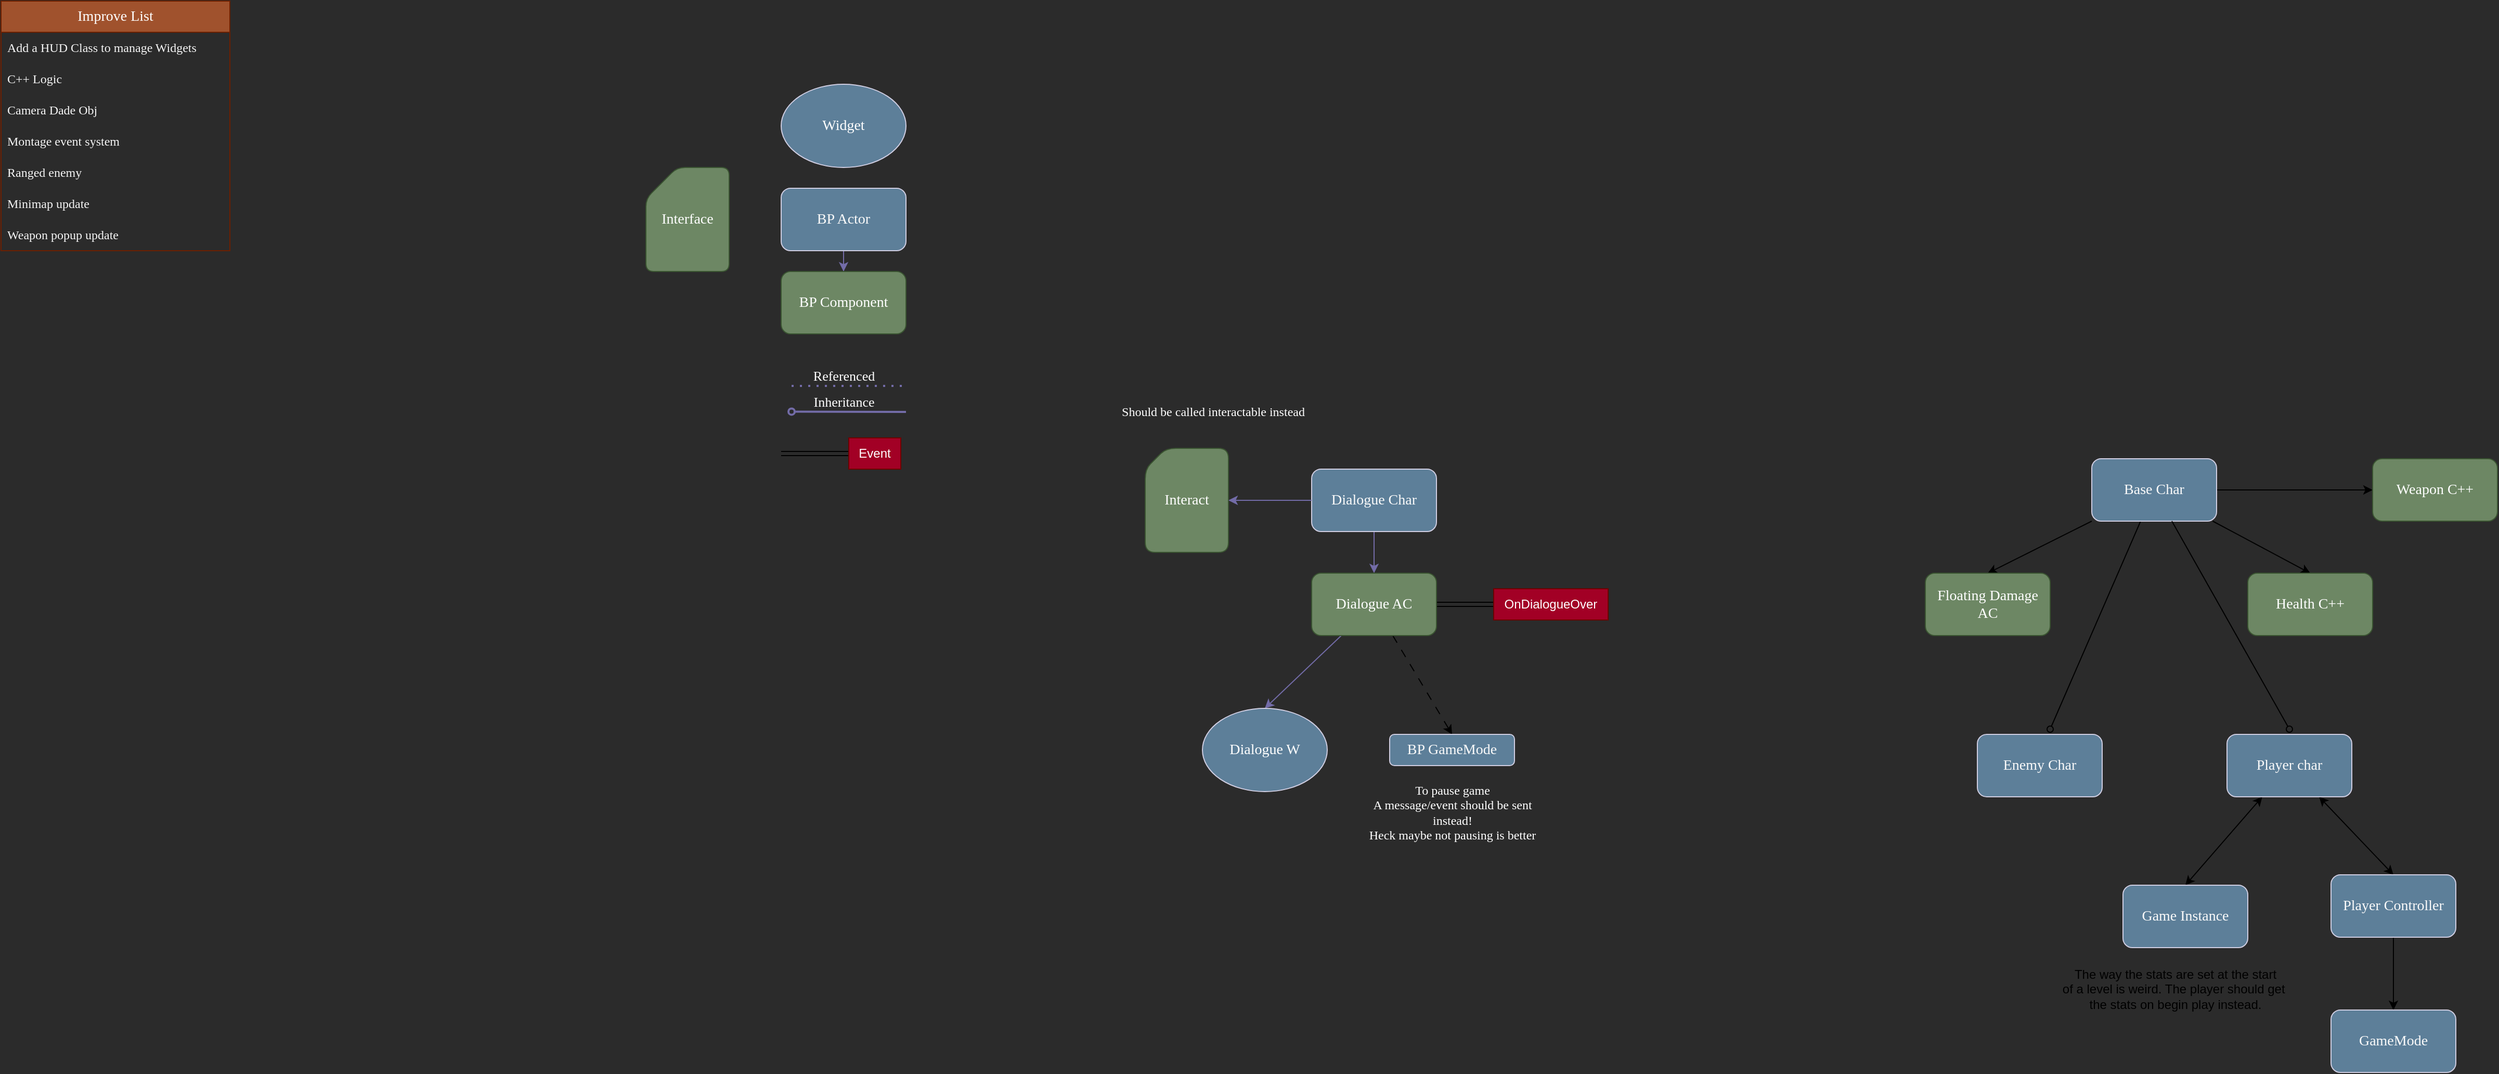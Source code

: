 <mxfile version="27.0.9">
  <diagram name="Page-1" id="vQkjQPH0nNXgujTa5CfO">
    <mxGraphModel dx="2127" dy="1860" grid="1" gridSize="10" guides="1" tooltips="1" connect="1" arrows="1" fold="1" page="1" pageScale="1" pageWidth="850" pageHeight="1100" background="#2B2B2B" math="0" shadow="0">
      <root>
        <mxCell id="0" />
        <mxCell id="1" parent="0" />
        <mxCell id="pJZorYf-fG8bxs0vKY6Z-65" style="edgeStyle=orthogonalEdgeStyle;rounded=0;orthogonalLoop=1;jettySize=auto;html=1;entryX=0.5;entryY=0;entryDx=0;entryDy=0;strokeColor=#736CA8;fontFamily=Helvetica;fontSize=12;fontColor=#1A1A1A;labelBackgroundColor=none;resizable=0;" parent="1" source="pJZorYf-fG8bxs0vKY6Z-2" target="pJZorYf-fG8bxs0vKY6Z-3" edge="1">
          <mxGeometry relative="1" as="geometry" />
        </mxCell>
        <mxCell id="pJZorYf-fG8bxs0vKY6Z-2" value="&lt;font face=&quot;Lucida Console&quot; style=&quot;font-size: 14px; color: rgb(250, 250, 250);&quot;&gt;BP Actor&lt;/font&gt;" style="rounded=1;whiteSpace=wrap;html=1;strokeColor=#D0CEE2;fontColor=#1A1A1A;fillColor=#5D7F99;labelBackgroundColor=none;" parent="1" vertex="1">
          <mxGeometry x="20" y="30" width="120" height="60" as="geometry" />
        </mxCell>
        <mxCell id="pJZorYf-fG8bxs0vKY6Z-3" value="&lt;font face=&quot;Lucida Console&quot; style=&quot;font-size: 14px;&quot;&gt;BP Component&lt;/font&gt;" style="rounded=1;whiteSpace=wrap;html=1;strokeColor=#3A5431;fontColor=#ffffff;fillColor=#6d8764;labelBackgroundColor=none;" parent="1" vertex="1">
          <mxGeometry x="20" y="110" width="120" height="60" as="geometry" />
        </mxCell>
        <mxCell id="pJZorYf-fG8bxs0vKY6Z-52" value="" style="endArrow=none;dashed=1;html=1;dashPattern=1 3;strokeWidth=2;rounded=0;strokeColor=#736CA8;fontFamily=Helvetica;fontSize=12;fontColor=#1A1A1A;labelBackgroundColor=none;" parent="1" edge="1">
          <mxGeometry width="50" height="50" relative="1" as="geometry">
            <mxPoint x="30" y="220" as="sourcePoint" />
            <mxPoint x="140" y="220" as="targetPoint" />
          </mxGeometry>
        </mxCell>
        <mxCell id="pJZorYf-fG8bxs0vKY6Z-54" value="&lt;font face=&quot;Lucida Console&quot; style=&quot;color: rgb(255, 255, 255); font-size: 13px;&quot;&gt;Referenced&lt;/font&gt;" style="edgeLabel;html=1;align=center;verticalAlign=middle;resizable=0;points=[];rounded=1;strokeColor=#D0CEE2;fontFamily=Helvetica;fontSize=12;fontColor=#1A1A1A;labelBackgroundColor=none;fillColor=#5D7F99;" parent="pJZorYf-fG8bxs0vKY6Z-52" vertex="1" connectable="0">
          <mxGeometry x="0.033" relative="1" as="geometry">
            <mxPoint x="-7" y="-10" as="offset" />
          </mxGeometry>
        </mxCell>
        <mxCell id="pJZorYf-fG8bxs0vKY6Z-58" value="&lt;font face=&quot;Lucida Console&quot; style=&quot;font-size: 14px; color: rgb(255, 255, 255);&quot;&gt;Widget&lt;/font&gt;" style="ellipse;whiteSpace=wrap;html=1;rounded=1;strokeColor=#D0CEE2;align=center;verticalAlign=middle;fontFamily=Helvetica;fontSize=12;fontColor=#1A1A1A;labelBackgroundColor=none;resizable=0;fillColor=#5D7F99;gradientColor=none;" parent="1" vertex="1">
          <mxGeometry x="20" y="-70" width="120" height="80" as="geometry" />
        </mxCell>
        <mxCell id="pJZorYf-fG8bxs0vKY6Z-63" style="edgeStyle=orthogonalEdgeStyle;rounded=0;orthogonalLoop=1;jettySize=auto;html=1;entryX=0.5;entryY=0;entryDx=0;entryDy=0;strokeColor=#736CA8;fontFamily=Helvetica;fontSize=12;fontColor=#1A1A1A;labelBackgroundColor=none;resizable=0;" parent="1" source="pJZorYf-fG8bxs0vKY6Z-61" target="pJZorYf-fG8bxs0vKY6Z-62" edge="1">
          <mxGeometry relative="1" as="geometry" />
        </mxCell>
        <mxCell id="pJZorYf-fG8bxs0vKY6Z-61" value="&lt;font face=&quot;Lucida Console&quot; style=&quot;font-size: 14px; color: rgb(250, 250, 250);&quot;&gt;Dialogue Char&lt;/font&gt;" style="rounded=1;whiteSpace=wrap;html=1;strokeColor=#D0CEE2;fontColor=#1A1A1A;fillColor=#5D7F99;labelBackgroundColor=none;align=center;verticalAlign=middle;fontFamily=Helvetica;fontSize=12;resizable=0;" parent="1" vertex="1">
          <mxGeometry x="530" y="300" width="120" height="60" as="geometry" />
        </mxCell>
        <mxCell id="pJZorYf-fG8bxs0vKY6Z-78" style="edgeStyle=none;rounded=0;orthogonalLoop=1;jettySize=auto;html=1;entryX=0.5;entryY=0;entryDx=0;entryDy=0;strokeColor=#736CA8;fontFamily=Helvetica;fontSize=12;fontColor=#1A1A1A;labelBackgroundColor=none;autosize=1;resizable=0;" parent="1" source="pJZorYf-fG8bxs0vKY6Z-62" target="pJZorYf-fG8bxs0vKY6Z-77" edge="1">
          <mxGeometry relative="1" as="geometry" />
        </mxCell>
        <mxCell id="lLQkDeXX_7Up4BZqoYKP-2" style="edgeStyle=none;rounded=0;orthogonalLoop=1;jettySize=auto;html=1;entryX=0.5;entryY=0;entryDx=0;entryDy=0;dashed=1;dashPattern=8 8;" parent="1" source="pJZorYf-fG8bxs0vKY6Z-62" target="pJZorYf-fG8bxs0vKY6Z-80" edge="1">
          <mxGeometry relative="1" as="geometry" />
        </mxCell>
        <mxCell id="upC0CkmydvSWev3tTeEb-4" style="edgeStyle=none;rounded=0;orthogonalLoop=1;jettySize=auto;html=1;entryX=0;entryY=0.5;entryDx=0;entryDy=0;fontFamily=Helvetica;fontSize=12;fontColor=#1A1A1A;labelBackgroundColor=none;autosize=1;resizable=0;shape=link;" parent="1" source="pJZorYf-fG8bxs0vKY6Z-62" target="upC0CkmydvSWev3tTeEb-3" edge="1">
          <mxGeometry relative="1" as="geometry" />
        </mxCell>
        <mxCell id="pJZorYf-fG8bxs0vKY6Z-62" value="&lt;font face=&quot;Lucida Console&quot; style=&quot;font-size: 14px;&quot;&gt;Dialogue AC&lt;/font&gt;" style="rounded=1;whiteSpace=wrap;html=1;strokeColor=#3A5431;fontColor=#ffffff;fillColor=#6d8764;labelBackgroundColor=none;align=center;verticalAlign=middle;fontFamily=Helvetica;fontSize=12;resizable=1;movable=1;rotatable=1;deletable=1;editable=1;locked=0;connectable=1;" parent="1" vertex="1">
          <mxGeometry x="530" y="400" width="120" height="60" as="geometry" />
        </mxCell>
        <mxCell id="pJZorYf-fG8bxs0vKY6Z-66" value="&lt;font face=&quot;Lucida Console&quot; style=&quot;font-size: 14px; color: rgb(255, 255, 255);&quot;&gt;Interface&lt;/font&gt;" style="shape=card;whiteSpace=wrap;html=1;rounded=1;strokeColor=#3A5431;align=center;verticalAlign=middle;fontFamily=Helvetica;fontSize=12;fontColor=#ffffff;labelBackgroundColor=none;resizable=0;fillColor=#6d8764;arcSize=15;" parent="1" vertex="1">
          <mxGeometry x="-110" y="10" width="80" height="100" as="geometry" />
        </mxCell>
        <mxCell id="pJZorYf-fG8bxs0vKY6Z-70" value="&lt;font face=&quot;Lucida Console&quot; style=&quot;font-size: 14px; color: rgb(255, 255, 255);&quot;&gt;Interact&lt;/font&gt;" style="shape=card;whiteSpace=wrap;html=1;rounded=1;strokeColor=#3A5431;align=center;verticalAlign=middle;fontFamily=Helvetica;fontSize=12;fontColor=#ffffff;labelBackgroundColor=none;resizable=0;fillColor=#6d8764;arcSize=19;size=20;" parent="1" vertex="1">
          <mxGeometry x="370" y="280" width="80" height="100" as="geometry" />
        </mxCell>
        <mxCell id="pJZorYf-fG8bxs0vKY6Z-71" value="&lt;font face=&quot;Lucida Console&quot; style=&quot;color: rgb(255, 255, 255);&quot;&gt;Should be called interactable instead&lt;/font&gt;" style="text;html=1;align=center;verticalAlign=middle;resizable=0;points=[];autosize=1;strokeColor=none;fillColor=none;fontFamily=Helvetica;fontSize=12;fontColor=default;labelBackgroundColor=none;" parent="1" vertex="1">
          <mxGeometry x="290" y="230" width="290" height="30" as="geometry" />
        </mxCell>
        <mxCell id="pJZorYf-fG8bxs0vKY6Z-76" style="edgeStyle=none;rounded=0;orthogonalLoop=1;jettySize=auto;html=1;entryX=1;entryY=0.5;entryDx=0;entryDy=0;entryPerimeter=0;strokeColor=#736CA8;fontFamily=Helvetica;fontSize=12;fontColor=#1A1A1A;labelBackgroundColor=none;autosize=1;resizable=0;" parent="1" source="pJZorYf-fG8bxs0vKY6Z-61" target="pJZorYf-fG8bxs0vKY6Z-70" edge="1">
          <mxGeometry relative="1" as="geometry" />
        </mxCell>
        <mxCell id="pJZorYf-fG8bxs0vKY6Z-77" value="&lt;font face=&quot;Lucida Console&quot; style=&quot;font-size: 14px; color: rgb(255, 255, 255);&quot;&gt;Dialogue W&lt;/font&gt;" style="ellipse;whiteSpace=wrap;html=1;rounded=1;strokeColor=#D0CEE2;align=center;verticalAlign=middle;fontFamily=Helvetica;fontSize=12;fontColor=#1A1A1A;labelBackgroundColor=none;resizable=0;fillColor=#5D7F99;gradientColor=none;" parent="1" vertex="1">
          <mxGeometry x="425.0" y="530" width="120" height="80" as="geometry" />
        </mxCell>
        <mxCell id="pJZorYf-fG8bxs0vKY6Z-80" value="&lt;font face=&quot;Lucida Console&quot; color=&quot;#fafafa&quot;&gt;&lt;span style=&quot;font-size: 14px;&quot;&gt;BP GameMode&lt;/span&gt;&lt;/font&gt;" style="rounded=1;whiteSpace=wrap;html=1;strokeColor=#D0CEE2;fontColor=#1A1A1A;fillColor=#5D7F99;labelBackgroundColor=none;align=center;verticalAlign=middle;fontFamily=Helvetica;fontSize=12;autosize=1;resizable=0;" parent="1" vertex="1">
          <mxGeometry x="605" y="555" width="120" height="30" as="geometry" />
        </mxCell>
        <mxCell id="upC0CkmydvSWev3tTeEb-1" value="&lt;font face=&quot;Lucida Console&quot; style=&quot;color: rgb(255, 255, 255);&quot;&gt;To pause game&lt;/font&gt;&lt;div&gt;&lt;font face=&quot;Lucida Console&quot; style=&quot;color: rgb(255, 255, 255);&quot;&gt;A message/event should be sent&lt;/font&gt;&lt;/div&gt;&lt;div&gt;&lt;font face=&quot;Lucida Console&quot; style=&quot;color: rgb(255, 255, 255);&quot;&gt;instead!&lt;/font&gt;&lt;/div&gt;&lt;div&gt;&lt;font face=&quot;Lucida Console&quot; style=&quot;color: rgb(255, 255, 255);&quot;&gt;Heck maybe not pausing is better&lt;/font&gt;&lt;/div&gt;" style="text;html=1;align=center;verticalAlign=middle;resizable=0;points=[];autosize=1;strokeColor=none;fillColor=none;fontFamily=Helvetica;fontSize=12;fontColor=default;labelBackgroundColor=none;" parent="1" vertex="1">
          <mxGeometry x="540" y="595" width="250" height="70" as="geometry" />
        </mxCell>
        <mxCell id="upC0CkmydvSWev3tTeEb-7" style="edgeStyle=none;rounded=0;orthogonalLoop=1;jettySize=auto;html=1;fontFamily=Helvetica;fontSize=12;fontColor=#1A1A1A;labelBackgroundColor=none;autosize=1;resizable=0;shape=link;" parent="1" source="upC0CkmydvSWev3tTeEb-2" edge="1">
          <mxGeometry relative="1" as="geometry">
            <mxPoint x="20" y="285" as="targetPoint" />
          </mxGeometry>
        </mxCell>
        <mxCell id="upC0CkmydvSWev3tTeEb-2" value="Event" style="rounded=1;whiteSpace=wrap;html=1;align=center;verticalAlign=middle;fontFamily=Helvetica;fontSize=12;fontColor=#ffffff;labelBackgroundColor=none;autosize=1;resizable=0;fillColor=#a20025;strokeColor=#6F0000;arcSize=0;" parent="1" vertex="1">
          <mxGeometry x="85" y="270" width="50" height="30" as="geometry" />
        </mxCell>
        <mxCell id="upC0CkmydvSWev3tTeEb-3" value="OnDialogueOver" style="rounded=1;whiteSpace=wrap;html=1;align=center;verticalAlign=middle;fontFamily=Helvetica;fontSize=12;fontColor=#ffffff;labelBackgroundColor=none;autosize=1;resizable=0;fillColor=#a20025;strokeColor=#6F0000;arcSize=0;" parent="1" vertex="1">
          <mxGeometry x="705.0" y="415" width="110" height="30" as="geometry" />
        </mxCell>
        <mxCell id="upC0CkmydvSWev3tTeEb-9" value="" style="endArrow=none;html=1;strokeWidth=2;rounded=0;strokeColor=#736CA8;fontFamily=Helvetica;fontSize=12;fontColor=#1A1A1A;labelBackgroundColor=none;startArrow=oval;startFill=0;" parent="1" edge="1">
          <mxGeometry width="50" height="50" relative="1" as="geometry">
            <mxPoint x="30" y="244.7" as="sourcePoint" />
            <mxPoint x="140" y="245" as="targetPoint" />
          </mxGeometry>
        </mxCell>
        <mxCell id="upC0CkmydvSWev3tTeEb-10" value="&lt;font face=&quot;Lucida Console&quot; style=&quot;color: rgb(255, 255, 255); font-size: 13px;&quot;&gt;Inheritance&lt;/font&gt;" style="edgeLabel;html=1;align=center;verticalAlign=middle;resizable=0;points=[];rounded=1;strokeColor=#D0CEE2;fontFamily=Helvetica;fontSize=12;fontColor=#1A1A1A;labelBackgroundColor=none;fillColor=#5D7F99;" parent="upC0CkmydvSWev3tTeEb-9" vertex="1" connectable="0">
          <mxGeometry x="0.033" relative="1" as="geometry">
            <mxPoint x="-7" y="-10" as="offset" />
          </mxGeometry>
        </mxCell>
        <mxCell id="upC0CkmydvSWev3tTeEb-13" style="edgeStyle=none;rounded=0;orthogonalLoop=1;jettySize=auto;html=1;entryX=0.5;entryY=0;entryDx=0;entryDy=0;fontFamily=Helvetica;fontSize=12;fontColor=#1A1A1A;labelBackgroundColor=none;autosize=1;resizable=0;" parent="1" source="upC0CkmydvSWev3tTeEb-11" target="upC0CkmydvSWev3tTeEb-12" edge="1">
          <mxGeometry relative="1" as="geometry" />
        </mxCell>
        <mxCell id="upC0CkmydvSWev3tTeEb-15" style="edgeStyle=none;rounded=0;orthogonalLoop=1;jettySize=auto;html=1;entryX=0.5;entryY=0;entryDx=0;entryDy=0;fontFamily=Helvetica;fontSize=12;fontColor=#1A1A1A;labelBackgroundColor=none;autosize=1;resizable=0;" parent="1" source="upC0CkmydvSWev3tTeEb-11" target="upC0CkmydvSWev3tTeEb-14" edge="1">
          <mxGeometry relative="1" as="geometry" />
        </mxCell>
        <mxCell id="upC0CkmydvSWev3tTeEb-17" style="edgeStyle=none;rounded=0;orthogonalLoop=1;jettySize=auto;html=1;fontFamily=Helvetica;fontSize=12;fontColor=#1A1A1A;labelBackgroundColor=none;autosize=1;resizable=0;startArrow=none;startFill=0;endArrow=oval;endFill=0;" parent="1" source="upC0CkmydvSWev3tTeEb-11" edge="1">
          <mxGeometry relative="1" as="geometry">
            <mxPoint x="1240" y="550" as="targetPoint" />
          </mxGeometry>
        </mxCell>
        <mxCell id="upC0CkmydvSWev3tTeEb-21" style="edgeStyle=none;rounded=0;orthogonalLoop=1;jettySize=auto;html=1;entryX=0;entryY=0.5;entryDx=0;entryDy=0;fontFamily=Helvetica;fontSize=12;fontColor=#1A1A1A;labelBackgroundColor=none;autosize=1;resizable=0;" parent="1" source="upC0CkmydvSWev3tTeEb-11" target="upC0CkmydvSWev3tTeEb-20" edge="1">
          <mxGeometry relative="1" as="geometry" />
        </mxCell>
        <mxCell id="upC0CkmydvSWev3tTeEb-11" value="&lt;font face=&quot;Lucida Console&quot; style=&quot;font-size: 14px; color: rgb(250, 250, 250);&quot;&gt;Base Char&lt;/font&gt;" style="rounded=1;whiteSpace=wrap;html=1;strokeColor=#D0CEE2;fontColor=#1A1A1A;fillColor=#5D7F99;labelBackgroundColor=none;align=center;verticalAlign=middle;fontFamily=Helvetica;fontSize=12;resizable=0;" parent="1" vertex="1">
          <mxGeometry x="1280" y="290" width="120" height="60" as="geometry" />
        </mxCell>
        <mxCell id="upC0CkmydvSWev3tTeEb-12" value="&lt;font face=&quot;Lucida Console&quot; style=&quot;font-size: 14px;&quot;&gt;Floating Damage AC&lt;/font&gt;" style="rounded=1;whiteSpace=wrap;html=1;strokeColor=#3A5431;fontColor=#ffffff;fillColor=#6d8764;labelBackgroundColor=none;align=center;verticalAlign=middle;fontFamily=Helvetica;fontSize=12;resizable=1;movable=1;rotatable=1;deletable=1;editable=1;locked=0;connectable=1;" parent="1" vertex="1">
          <mxGeometry x="1120" y="400" width="120" height="60" as="geometry" />
        </mxCell>
        <mxCell id="upC0CkmydvSWev3tTeEb-14" value="&lt;font face=&quot;Lucida Console&quot; style=&quot;font-size: 14px;&quot;&gt;Health C++&lt;/font&gt;" style="rounded=1;whiteSpace=wrap;html=1;strokeColor=#3A5431;fontColor=#ffffff;fillColor=#6d8764;labelBackgroundColor=none;align=center;verticalAlign=middle;fontFamily=Helvetica;fontSize=12;resizable=1;movable=1;rotatable=1;deletable=1;editable=1;locked=0;connectable=1;" parent="1" vertex="1">
          <mxGeometry x="1430" y="400" width="120" height="60" as="geometry" />
        </mxCell>
        <mxCell id="upC0CkmydvSWev3tTeEb-16" value="&lt;font face=&quot;Lucida Console&quot; style=&quot;font-size: 14px; color: rgb(250, 250, 250);&quot;&gt;Enemy Char&lt;/font&gt;" style="rounded=1;whiteSpace=wrap;html=1;strokeColor=#D0CEE2;fontColor=#1A1A1A;fillColor=#5D7F99;labelBackgroundColor=none;align=center;verticalAlign=middle;fontFamily=Helvetica;fontSize=12;resizable=0;" parent="1" vertex="1">
          <mxGeometry x="1170" y="555" width="120" height="60" as="geometry" />
        </mxCell>
        <mxCell id="upC0CkmydvSWev3tTeEb-20" value="&lt;font face=&quot;Lucida Console&quot; style=&quot;font-size: 14px;&quot;&gt;Weapon C++&lt;/font&gt;" style="rounded=1;whiteSpace=wrap;html=1;strokeColor=#3A5431;fontColor=#ffffff;fillColor=#6d8764;labelBackgroundColor=none;align=center;verticalAlign=middle;fontFamily=Helvetica;fontSize=12;resizable=1;movable=1;rotatable=1;deletable=1;editable=1;locked=0;connectable=1;" parent="1" vertex="1">
          <mxGeometry x="1550" y="290" width="120" height="60" as="geometry" />
        </mxCell>
        <mxCell id="upC0CkmydvSWev3tTeEb-42" style="edgeStyle=none;rounded=0;orthogonalLoop=1;jettySize=auto;html=1;entryX=0.5;entryY=0;entryDx=0;entryDy=0;startArrow=classic;startFill=1;" parent="1" source="upC0CkmydvSWev3tTeEb-22" target="upC0CkmydvSWev3tTeEb-39" edge="1">
          <mxGeometry relative="1" as="geometry" />
        </mxCell>
        <mxCell id="upC0CkmydvSWev3tTeEb-43" style="edgeStyle=none;rounded=0;orthogonalLoop=1;jettySize=auto;html=1;entryX=0.5;entryY=0;entryDx=0;entryDy=0;startArrow=classic;startFill=1;" parent="1" source="upC0CkmydvSWev3tTeEb-22" target="upC0CkmydvSWev3tTeEb-40" edge="1">
          <mxGeometry relative="1" as="geometry" />
        </mxCell>
        <mxCell id="upC0CkmydvSWev3tTeEb-22" value="&lt;font face=&quot;Lucida Console&quot; style=&quot;font-size: 14px; color: rgb(250, 250, 250);&quot;&gt;Player char&lt;/font&gt;" style="rounded=1;whiteSpace=wrap;html=1;strokeColor=#D0CEE2;fontColor=#1A1A1A;fillColor=#5D7F99;labelBackgroundColor=none;align=center;verticalAlign=middle;fontFamily=Helvetica;fontSize=12;resizable=0;" parent="1" vertex="1">
          <mxGeometry x="1410" y="555" width="120" height="60" as="geometry" />
        </mxCell>
        <mxCell id="upC0CkmydvSWev3tTeEb-23" style="edgeStyle=none;rounded=0;orthogonalLoop=1;jettySize=auto;html=1;fontFamily=Helvetica;fontSize=12;fontColor=#1A1A1A;labelBackgroundColor=none;autosize=1;resizable=0;startArrow=none;startFill=0;endArrow=oval;endFill=0;" parent="1" edge="1">
          <mxGeometry relative="1" as="geometry">
            <mxPoint x="1357" y="350" as="sourcePoint" />
            <mxPoint x="1470" y="550" as="targetPoint" />
          </mxGeometry>
        </mxCell>
        <mxCell id="upC0CkmydvSWev3tTeEb-30" value="Improve List" style="swimlane;fontStyle=0;childLayout=stackLayout;horizontal=1;startSize=30;horizontalStack=0;resizeParent=1;resizeParentMax=0;resizeLast=0;collapsible=1;marginBottom=0;whiteSpace=wrap;html=1;fontSize=14;fontFamily=Lucida Console;fontColor=#ffffff;fillColor=#a0522d;strokeColor=#6D1F00;" parent="1" vertex="1">
          <mxGeometry x="-730" y="-150" width="220" height="240" as="geometry">
            <mxRectangle x="-760" y="-40" width="140" height="30" as="alternateBounds" />
          </mxGeometry>
        </mxCell>
        <mxCell id="upC0CkmydvSWev3tTeEb-44" value="Add a HUD Class to manage Widgets" style="text;strokeColor=none;fillColor=none;align=left;verticalAlign=middle;spacingLeft=4;spacingRight=4;overflow=hidden;points=[[0,0.5],[1,0.5]];portConstraint=eastwest;rotatable=0;whiteSpace=wrap;html=1;fontFamily=Lucida Console;fontColor=#F5F5F5;" parent="upC0CkmydvSWev3tTeEb-30" vertex="1">
          <mxGeometry y="30" width="220" height="30" as="geometry" />
        </mxCell>
        <mxCell id="upC0CkmydvSWev3tTeEb-31" value="C++ Logic" style="text;strokeColor=none;fillColor=none;align=left;verticalAlign=middle;spacingLeft=4;spacingRight=4;overflow=hidden;points=[[0,0.5],[1,0.5]];portConstraint=eastwest;rotatable=0;whiteSpace=wrap;html=1;fontFamily=Lucida Console;fontColor=#F5F5F5;" parent="upC0CkmydvSWev3tTeEb-30" vertex="1">
          <mxGeometry y="60" width="220" height="30" as="geometry" />
        </mxCell>
        <mxCell id="upC0CkmydvSWev3tTeEb-38" value="Camera Dade Obj" style="text;strokeColor=none;fillColor=none;align=left;verticalAlign=middle;spacingLeft=4;spacingRight=4;overflow=hidden;points=[[0,0.5],[1,0.5]];portConstraint=eastwest;rotatable=0;whiteSpace=wrap;html=1;fontFamily=Lucida Console;fontColor=#F5F5F5;" parent="upC0CkmydvSWev3tTeEb-30" vertex="1">
          <mxGeometry y="90" width="220" height="30" as="geometry" />
        </mxCell>
        <mxCell id="upC0CkmydvSWev3tTeEb-32" value="Montage event system" style="text;strokeColor=none;fillColor=none;align=left;verticalAlign=middle;spacingLeft=4;spacingRight=4;overflow=hidden;points=[[0,0.5],[1,0.5]];portConstraint=eastwest;rotatable=0;whiteSpace=wrap;html=1;fontFamily=Lucida Console;fontColor=#F5F5F5;" parent="upC0CkmydvSWev3tTeEb-30" vertex="1">
          <mxGeometry y="120" width="220" height="30" as="geometry" />
        </mxCell>
        <mxCell id="upC0CkmydvSWev3tTeEb-37" value="Ranged enemy" style="text;strokeColor=none;fillColor=none;align=left;verticalAlign=middle;spacingLeft=4;spacingRight=4;overflow=hidden;points=[[0,0.5],[1,0.5]];portConstraint=eastwest;rotatable=0;whiteSpace=wrap;html=1;fontFamily=Lucida Console;fontColor=#F5F5F5;" parent="upC0CkmydvSWev3tTeEb-30" vertex="1">
          <mxGeometry y="150" width="220" height="30" as="geometry" />
        </mxCell>
        <mxCell id="HZ8Az6_HmTzBcgyhWsYw-2" value="Minimap update" style="text;strokeColor=none;fillColor=none;align=left;verticalAlign=middle;spacingLeft=4;spacingRight=4;overflow=hidden;points=[[0,0.5],[1,0.5]];portConstraint=eastwest;rotatable=0;whiteSpace=wrap;html=1;fontFamily=Lucida Console;fontColor=#F5F5F5;" vertex="1" parent="upC0CkmydvSWev3tTeEb-30">
          <mxGeometry y="180" width="220" height="30" as="geometry" />
        </mxCell>
        <mxCell id="HZ8Az6_HmTzBcgyhWsYw-3" value="Weapon popup update" style="text;strokeColor=none;fillColor=none;align=left;verticalAlign=middle;spacingLeft=4;spacingRight=4;overflow=hidden;points=[[0,0.5],[1,0.5]];portConstraint=eastwest;rotatable=0;whiteSpace=wrap;html=1;fontFamily=Lucida Console;fontColor=#F5F5F5;" vertex="1" parent="upC0CkmydvSWev3tTeEb-30">
          <mxGeometry y="210" width="220" height="30" as="geometry" />
        </mxCell>
        <mxCell id="upC0CkmydvSWev3tTeEb-39" value="&lt;font face=&quot;Lucida Console&quot; style=&quot;font-size: 14px; color: rgb(250, 250, 250);&quot;&gt;Game Instance&lt;/font&gt;" style="rounded=1;whiteSpace=wrap;html=1;strokeColor=#D0CEE2;fontColor=#1A1A1A;fillColor=#5D7F99;labelBackgroundColor=none;align=center;verticalAlign=middle;fontFamily=Helvetica;fontSize=12;resizable=0;" parent="1" vertex="1">
          <mxGeometry x="1310" y="700" width="120" height="60" as="geometry" />
        </mxCell>
        <mxCell id="upC0CkmydvSWev3tTeEb-47" style="edgeStyle=none;rounded=0;orthogonalLoop=1;jettySize=auto;html=1;entryX=0.5;entryY=0;entryDx=0;entryDy=0;" parent="1" source="upC0CkmydvSWev3tTeEb-40" target="upC0CkmydvSWev3tTeEb-46" edge="1">
          <mxGeometry relative="1" as="geometry" />
        </mxCell>
        <mxCell id="upC0CkmydvSWev3tTeEb-40" value="&lt;font face=&quot;Lucida Console&quot; style=&quot;font-size: 14px; color: rgb(250, 250, 250);&quot;&gt;Player Controller&lt;/font&gt;" style="rounded=1;whiteSpace=wrap;html=1;strokeColor=#D0CEE2;fontColor=#1A1A1A;fillColor=#5D7F99;labelBackgroundColor=none;align=center;verticalAlign=middle;fontFamily=Helvetica;fontSize=12;resizable=0;" parent="1" vertex="1">
          <mxGeometry x="1510" y="690" width="120" height="60" as="geometry" />
        </mxCell>
        <mxCell id="upC0CkmydvSWev3tTeEb-46" value="&lt;font face=&quot;Lucida Console&quot; style=&quot;font-size: 14px; color: rgb(250, 250, 250);&quot;&gt;GameMode&lt;/font&gt;" style="rounded=1;whiteSpace=wrap;html=1;strokeColor=#D0CEE2;fontColor=#1A1A1A;fillColor=#5D7F99;labelBackgroundColor=none;align=center;verticalAlign=middle;fontFamily=Helvetica;fontSize=12;resizable=0;" parent="1" vertex="1">
          <mxGeometry x="1510" y="820" width="120" height="60" as="geometry" />
        </mxCell>
        <mxCell id="HZ8Az6_HmTzBcgyhWsYw-1" value="The way the stats are set at the start&lt;div&gt;of a level is weird. The player should get&amp;nbsp;&lt;/div&gt;&lt;div&gt;the stats on begin play instead.&lt;/div&gt;" style="text;html=1;align=center;verticalAlign=middle;resizable=0;points=[];autosize=1;strokeColor=none;fillColor=none;fontFamily=Helvetica;fontSize=12;fontColor=default;labelBackgroundColor=none;" vertex="1" parent="1">
          <mxGeometry x="1240" y="770" width="240" height="60" as="geometry" />
        </mxCell>
      </root>
    </mxGraphModel>
  </diagram>
</mxfile>
